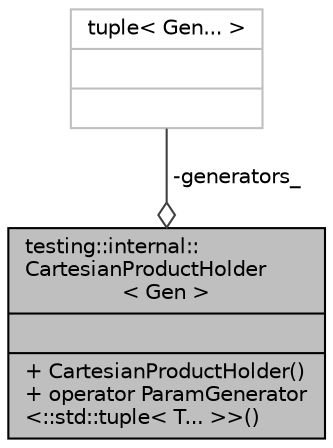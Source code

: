 digraph "testing::internal::CartesianProductHolder&lt; Gen &gt;"
{
 // LATEX_PDF_SIZE
  bgcolor="transparent";
  edge [fontname="Helvetica",fontsize="10",labelfontname="Helvetica",labelfontsize="10"];
  node [fontname="Helvetica",fontsize="10",shape=record];
  Node1 [label="{testing::internal::\lCartesianProductHolder\l\< Gen \>\n||+ CartesianProductHolder()\l+ operator ParamGenerator\l\<::std::tuple\< T... \>\>()\l}",height=0.2,width=0.4,color="black", fillcolor="grey75", style="filled", fontcolor="black",tooltip=" "];
  Node2 -> Node1 [color="grey25",fontsize="10",style="solid",label=" -generators_" ,arrowhead="odiamond",fontname="Helvetica"];
  Node2 [label="{tuple\< Gen... \>\n||}",height=0.2,width=0.4,color="grey75",tooltip=" "];
}

